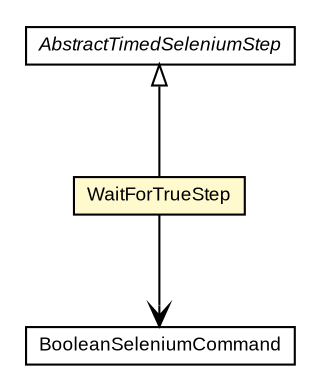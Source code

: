 #!/usr/local/bin/dot
#
# Class diagram 
# Generated by UMLGraph version R5_6-24-gf6e263 (http://www.umlgraph.org/)
#

digraph G {
	edge [fontname="arial",fontsize=10,labelfontname="arial",labelfontsize=10];
	node [fontname="arial",fontsize=10,shape=plaintext];
	nodesep=0.25;
	ranksep=0.5;
	// com.google.code.play.selenium.step.WaitForTrueStep
	c1833 [label=<<table title="com.google.code.play.selenium.step.WaitForTrueStep" border="0" cellborder="1" cellspacing="0" cellpadding="2" port="p" bgcolor="lemonChiffon" href="./WaitForTrueStep.html">
		<tr><td><table border="0" cellspacing="0" cellpadding="1">
<tr><td align="center" balign="center"> WaitForTrueStep </td></tr>
		</table></td></tr>
		</table>>, URL="./WaitForTrueStep.html", fontname="arial", fontcolor="black", fontsize=9.0];
	// com.google.code.play.selenium.step.BooleanSeleniumCommand
	c1857 [label=<<table title="com.google.code.play.selenium.step.BooleanSeleniumCommand" border="0" cellborder="1" cellspacing="0" cellpadding="2" port="p" href="./BooleanSeleniumCommand.html">
		<tr><td><table border="0" cellspacing="0" cellpadding="1">
<tr><td align="center" balign="center"> BooleanSeleniumCommand </td></tr>
		</table></td></tr>
		</table>>, URL="./BooleanSeleniumCommand.html", fontname="arial", fontcolor="black", fontsize=9.0];
	// com.google.code.play.selenium.step.AbstractTimedSeleniumStep
	c1865 [label=<<table title="com.google.code.play.selenium.step.AbstractTimedSeleniumStep" border="0" cellborder="1" cellspacing="0" cellpadding="2" port="p" href="./AbstractTimedSeleniumStep.html">
		<tr><td><table border="0" cellspacing="0" cellpadding="1">
<tr><td align="center" balign="center"><font face="arial italic"> AbstractTimedSeleniumStep </font></td></tr>
		</table></td></tr>
		</table>>, URL="./AbstractTimedSeleniumStep.html", fontname="arial", fontcolor="black", fontsize=9.0];
	//com.google.code.play.selenium.step.WaitForTrueStep extends com.google.code.play.selenium.step.AbstractTimedSeleniumStep
	c1865:p -> c1833:p [dir=back,arrowtail=empty];
	// com.google.code.play.selenium.step.WaitForTrueStep NAVASSOC com.google.code.play.selenium.step.BooleanSeleniumCommand
	c1833:p -> c1857:p [taillabel="", label="", headlabel="", fontname="arial", fontcolor="black", fontsize=10.0, color="black", arrowhead=open];
}

